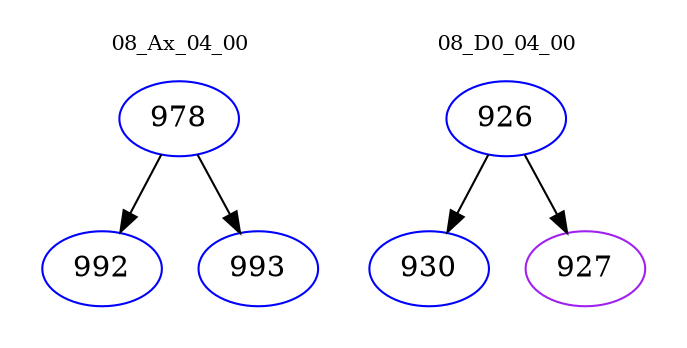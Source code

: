 digraph{
subgraph cluster_0 {
color = white
label = "08_Ax_04_00";
fontsize=10;
T0_978 [label="978", color="blue"]
T0_978 -> T0_992 [color="black"]
T0_992 [label="992", color="blue"]
T0_978 -> T0_993 [color="black"]
T0_993 [label="993", color="blue"]
}
subgraph cluster_1 {
color = white
label = "08_D0_04_00";
fontsize=10;
T1_926 [label="926", color="blue"]
T1_926 -> T1_930 [color="black"]
T1_930 [label="930", color="blue"]
T1_926 -> T1_927 [color="black"]
T1_927 [label="927", color="purple"]
}
}
